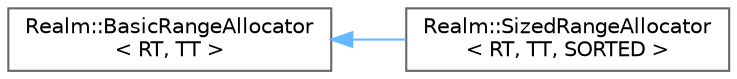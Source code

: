 digraph "Graphical Class Hierarchy"
{
 // LATEX_PDF_SIZE
  bgcolor="transparent";
  edge [fontname=Helvetica,fontsize=10,labelfontname=Helvetica,labelfontsize=10];
  node [fontname=Helvetica,fontsize=10,shape=box,height=0.2,width=0.4];
  rankdir="LR";
  Node0 [id="Node000000",label="Realm::BasicRangeAllocator\l\< RT, TT \>",height=0.2,width=0.4,color="grey40", fillcolor="white", style="filled",URL="$classRealm_1_1BasicRangeAllocator.html",tooltip=" "];
  Node0 -> Node1 [id="edge55_Node000000_Node000001",dir="back",color="steelblue1",style="solid",tooltip=" "];
  Node1 [id="Node000001",label="Realm::SizedRangeAllocator\l\< RT, TT, SORTED \>",height=0.2,width=0.4,color="grey40", fillcolor="white", style="filled",URL="$classRealm_1_1SizedRangeAllocator.html",tooltip=" "];
}
